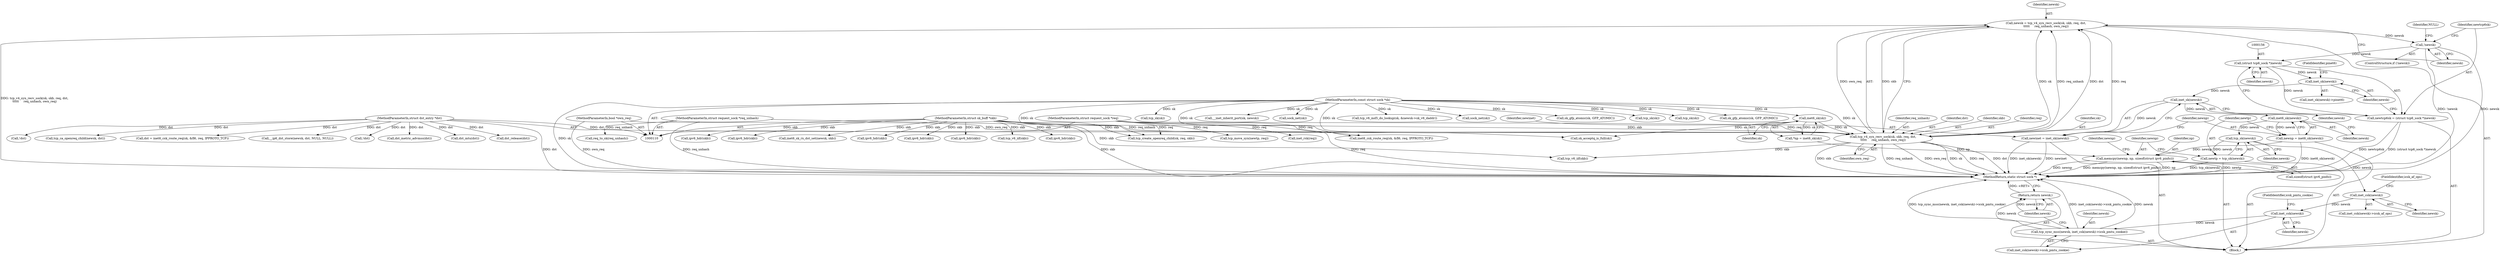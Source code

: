 digraph "0_linux_45f6fad84cc305103b28d73482b344d7f5b76f39_17@API" {
"1000139" [label="(Call,newsk = tcp_v4_syn_recv_sock(sk, skb, req, dst,\n\t\t\t\t\t     req_unhash, own_req))"];
"1000141" [label="(Call,tcp_v4_syn_recv_sock(sk, skb, req, dst,\n\t\t\t\t\t     req_unhash, own_req))"];
"1000123" [label="(Call,inet6_sk(sk))"];
"1000111" [label="(MethodParameterIn,const struct sock *sk)"];
"1000112" [label="(MethodParameterIn,struct sk_buff *skb)"];
"1000113" [label="(MethodParameterIn,struct request_sock *req)"];
"1000114" [label="(MethodParameterIn,struct dst_entry *dst)"];
"1000115" [label="(MethodParameterIn,struct request_sock *req_unhash)"];
"1000116" [label="(MethodParameterIn,bool *own_req)"];
"1000149" [label="(Call,!newsk)"];
"1000155" [label="(Call,(struct tcp6_sock *)newsk)"];
"1000153" [label="(Call,newtcp6sk = (struct tcp6_sock *)newsk)"];
"1000160" [label="(Call,inet_sk(newsk))"];
"1000169" [label="(Call,inet_sk(newsk))"];
"1000167" [label="(Call,newinet = inet_sk(newsk))"];
"1000173" [label="(Call,inet6_sk(newsk))"];
"1000171" [label="(Call,newnp = inet6_sk(newsk))"];
"1000179" [label="(Call,memcpy(newnp, np, sizeof(struct ipv6_pinfo)))"];
"1000177" [label="(Call,tcp_sk(newsk))"];
"1000175" [label="(Call,newtp = tcp_sk(newsk))"];
"1000193" [label="(Call,inet_csk(newsk))"];
"1000264" [label="(Call,inet_csk(newsk))"];
"1000261" [label="(Call,tcp_sync_mss(newsk, inet_csk(newsk)->icsk_pmtu_cookie))"];
"1000267" [label="(Return,return newsk;)"];
"1000193" [label="(Call,inet_csk(newsk))"];
"1000160" [label="(Call,inet_sk(newsk))"];
"1000173" [label="(Call,inet6_sk(newsk))"];
"1000430" [label="(Call,ipv6_hdr(skb))"];
"1000139" [label="(Call,newsk = tcp_v4_syn_recv_sock(sk, skb, req, dst,\n\t\t\t\t\t     req_unhash, own_req))"];
"1000295" [label="(Call,tcp_create_openreq_child(sk, req, skb))"];
"1000195" [label="(FieldIdentifier,icsk_af_ops)"];
"1000493" [label="(Call,dst_metric_advmss(dst))"];
"1000174" [label="(Identifier,newsk)"];
"1000149" [label="(Call,!newsk)"];
"1000541" [label="(Call,tcp_v6_md5_do_lookup(sk, &newsk->sk_v6_daddr))"];
"1000482" [label="(Call,tcp_ca_openreq_child(newsk, dst))"];
"1000169" [label="(Call,inet_sk(newsk))"];
"1000267" [label="(Return,return newsk;)"];
"1000186" [label="(Identifier,newnp)"];
"1000266" [label="(FieldIdentifier,icsk_pmtu_cookie)"];
"1000159" [label="(Call,inet_sk(newsk)->pinet6)"];
"1000640" [label="(Call,sock_net(sk))"];
"1000565" [label="(Call,sk_gfp_atomic(sk, GFP_ATOMIC))"];
"1000194" [label="(Identifier,newsk)"];
"1000519" [label="(Call,tcp_sk(sk))"];
"1000116" [label="(MethodParameterIn,bool *own_req)"];
"1000152" [label="(Identifier,NULL)"];
"1000154" [label="(Identifier,newtcp6sk)"];
"1000268" [label="(Identifier,newsk)"];
"1000264" [label="(Call,inet_csk(newsk))"];
"1000111" [label="(MethodParameterIn,const struct sock *sk)"];
"1000262" [label="(Identifier,newsk)"];
"1000148" [label="(ControlStructure,if (!newsk))"];
"1000283" [label="(Call,inet6_csk_route_req(sk, &fl6, req, IPPROTO_TCP))"];
"1000591" [label="(Call,tcp_move_syn(newtp, req))"];
"1000145" [label="(Identifier,dst)"];
"1000140" [label="(Identifier,newsk)"];
"1000178" [label="(Identifier,newsk)"];
"1000161" [label="(Identifier,newsk)"];
"1000141" [label="(Call,tcp_v4_syn_recv_sock(sk, skb, req, dst,\n\t\t\t\t\t     req_unhash, own_req))"];
"1000313" [label="(Call,inet6_sk_rx_dst_set(newsk, skb))"];
"1000281" [label="(Call,dst = inet6_csk_route_req(sk, &fl6, req, IPPROTO_TCP))"];
"1000192" [label="(Call,inet_csk(newsk)->icsk_af_ops)"];
"1000124" [label="(Identifier,sk)"];
"1000177" [label="(Call,tcp_sk(newsk))"];
"1000123" [label="(Call,inet6_sk(sk))"];
"1000233" [label="(Call,tcp_v6_iif(skb))"];
"1000153" [label="(Call,newtcp6sk = (struct tcp6_sock *)newsk)"];
"1000274" [label="(Call,sk_acceptq_is_full(sk))"];
"1000162" [label="(FieldIdentifier,pinet6)"];
"1000265" [label="(Identifier,newsk)"];
"1000645" [label="(MethodReturn,static struct sock *)"];
"1000150" [label="(Identifier,newsk)"];
"1000143" [label="(Identifier,skb)"];
"1000308" [label="(Call,__ip6_dst_store(newsk, dst, NULL, NULL))"];
"1000290" [label="(Call,!dst)"];
"1000172" [label="(Identifier,newnp)"];
"1000144" [label="(Identifier,req)"];
"1000182" [label="(Call,sizeof(struct ipv6_pinfo))"];
"1000121" [label="(Call,*np = inet6_sk(sk))"];
"1000114" [label="(MethodParameterIn,struct dst_entry *dst)"];
"1000167" [label="(Call,newinet = inet_sk(newsk))"];
"1000138" [label="(Block,)"];
"1000179" [label="(Call,memcpy(newnp, np, sizeof(struct ipv6_pinfo)))"];
"1000248" [label="(Call,ipv6_hdr(skb))"];
"1000487" [label="(Call,dst_mtu(dst))"];
"1000180" [label="(Identifier,newnp)"];
"1000263" [label="(Call,inet_csk(newsk)->icsk_pmtu_cookie)"];
"1000113" [label="(MethodParameterIn,struct request_sock *req)"];
"1000240" [label="(Call,ipv6_hdr(skb))"];
"1000422" [label="(Call,ipv6_hdr(skb))"];
"1000170" [label="(Identifier,newsk)"];
"1000168" [label="(Identifier,newinet)"];
"1000415" [label="(Call,tcp_v6_iif(skb))"];
"1000636" [label="(Call,dst_release(dst))"];
"1000271" [label="(Call,inet_rsk(req))"];
"1000499" [label="(Call,tcp_sk(sk))"];
"1000585" [label="(Call,req_to_sk(req_unhash))"];
"1000607" [label="(Call,sk_gfp_atomic(sk, GFP_ATOMIC))"];
"1000157" [label="(Identifier,newsk)"];
"1000278" [label="(Call,!dst)"];
"1000142" [label="(Identifier,sk)"];
"1000506" [label="(Call,tcp_sk(sk))"];
"1000176" [label="(Identifier,newtp)"];
"1000261" [label="(Call,tcp_sync_mss(newsk, inet_csk(newsk)->icsk_pmtu_cookie))"];
"1000570" [label="(Call,__inet_inherit_port(sk, newsk))"];
"1000632" [label="(Call,sock_net(sk))"];
"1000146" [label="(Identifier,req_unhash)"];
"1000259" [label="(Call,ipv6_hdr(skb))"];
"1000115" [label="(MethodParameterIn,struct request_sock *req_unhash)"];
"1000171" [label="(Call,newnp = inet6_sk(newsk))"];
"1000181" [label="(Identifier,np)"];
"1000147" [label="(Identifier,own_req)"];
"1000441" [label="(Call,ipv6_hdr(skb))"];
"1000155" [label="(Call,(struct tcp6_sock *)newsk)"];
"1000112" [label="(MethodParameterIn,struct sk_buff *skb)"];
"1000175" [label="(Call,newtp = tcp_sk(newsk))"];
"1000139" -> "1000138"  [label="AST: "];
"1000139" -> "1000141"  [label="CFG: "];
"1000140" -> "1000139"  [label="AST: "];
"1000141" -> "1000139"  [label="AST: "];
"1000150" -> "1000139"  [label="CFG: "];
"1000139" -> "1000645"  [label="DDG: tcp_v4_syn_recv_sock(sk, skb, req, dst,\n\t\t\t\t\t     req_unhash, own_req)"];
"1000141" -> "1000139"  [label="DDG: req"];
"1000141" -> "1000139"  [label="DDG: own_req"];
"1000141" -> "1000139"  [label="DDG: sk"];
"1000141" -> "1000139"  [label="DDG: req_unhash"];
"1000141" -> "1000139"  [label="DDG: dst"];
"1000141" -> "1000139"  [label="DDG: skb"];
"1000139" -> "1000149"  [label="DDG: newsk"];
"1000141" -> "1000147"  [label="CFG: "];
"1000142" -> "1000141"  [label="AST: "];
"1000143" -> "1000141"  [label="AST: "];
"1000144" -> "1000141"  [label="AST: "];
"1000145" -> "1000141"  [label="AST: "];
"1000146" -> "1000141"  [label="AST: "];
"1000147" -> "1000141"  [label="AST: "];
"1000141" -> "1000645"  [label="DDG: sk"];
"1000141" -> "1000645"  [label="DDG: req"];
"1000141" -> "1000645"  [label="DDG: dst"];
"1000141" -> "1000645"  [label="DDG: skb"];
"1000141" -> "1000645"  [label="DDG: req_unhash"];
"1000141" -> "1000645"  [label="DDG: own_req"];
"1000123" -> "1000141"  [label="DDG: sk"];
"1000111" -> "1000141"  [label="DDG: sk"];
"1000112" -> "1000141"  [label="DDG: skb"];
"1000113" -> "1000141"  [label="DDG: req"];
"1000114" -> "1000141"  [label="DDG: dst"];
"1000115" -> "1000141"  [label="DDG: req_unhash"];
"1000116" -> "1000141"  [label="DDG: own_req"];
"1000141" -> "1000233"  [label="DDG: skb"];
"1000123" -> "1000121"  [label="AST: "];
"1000123" -> "1000124"  [label="CFG: "];
"1000124" -> "1000123"  [label="AST: "];
"1000121" -> "1000123"  [label="CFG: "];
"1000123" -> "1000121"  [label="DDG: sk"];
"1000111" -> "1000123"  [label="DDG: sk"];
"1000123" -> "1000274"  [label="DDG: sk"];
"1000111" -> "1000110"  [label="AST: "];
"1000111" -> "1000645"  [label="DDG: sk"];
"1000111" -> "1000274"  [label="DDG: sk"];
"1000111" -> "1000283"  [label="DDG: sk"];
"1000111" -> "1000295"  [label="DDG: sk"];
"1000111" -> "1000499"  [label="DDG: sk"];
"1000111" -> "1000506"  [label="DDG: sk"];
"1000111" -> "1000519"  [label="DDG: sk"];
"1000111" -> "1000541"  [label="DDG: sk"];
"1000111" -> "1000565"  [label="DDG: sk"];
"1000111" -> "1000570"  [label="DDG: sk"];
"1000111" -> "1000607"  [label="DDG: sk"];
"1000111" -> "1000632"  [label="DDG: sk"];
"1000111" -> "1000640"  [label="DDG: sk"];
"1000112" -> "1000110"  [label="AST: "];
"1000112" -> "1000645"  [label="DDG: skb"];
"1000112" -> "1000233"  [label="DDG: skb"];
"1000112" -> "1000240"  [label="DDG: skb"];
"1000112" -> "1000248"  [label="DDG: skb"];
"1000112" -> "1000259"  [label="DDG: skb"];
"1000112" -> "1000295"  [label="DDG: skb"];
"1000112" -> "1000313"  [label="DDG: skb"];
"1000112" -> "1000415"  [label="DDG: skb"];
"1000112" -> "1000422"  [label="DDG: skb"];
"1000112" -> "1000430"  [label="DDG: skb"];
"1000112" -> "1000441"  [label="DDG: skb"];
"1000113" -> "1000110"  [label="AST: "];
"1000113" -> "1000645"  [label="DDG: req"];
"1000113" -> "1000271"  [label="DDG: req"];
"1000113" -> "1000283"  [label="DDG: req"];
"1000113" -> "1000295"  [label="DDG: req"];
"1000113" -> "1000591"  [label="DDG: req"];
"1000114" -> "1000110"  [label="AST: "];
"1000114" -> "1000645"  [label="DDG: dst"];
"1000114" -> "1000278"  [label="DDG: dst"];
"1000114" -> "1000281"  [label="DDG: dst"];
"1000114" -> "1000290"  [label="DDG: dst"];
"1000114" -> "1000308"  [label="DDG: dst"];
"1000114" -> "1000482"  [label="DDG: dst"];
"1000114" -> "1000487"  [label="DDG: dst"];
"1000114" -> "1000493"  [label="DDG: dst"];
"1000114" -> "1000636"  [label="DDG: dst"];
"1000115" -> "1000110"  [label="AST: "];
"1000115" -> "1000645"  [label="DDG: req_unhash"];
"1000115" -> "1000585"  [label="DDG: req_unhash"];
"1000116" -> "1000110"  [label="AST: "];
"1000116" -> "1000645"  [label="DDG: own_req"];
"1000149" -> "1000148"  [label="AST: "];
"1000149" -> "1000150"  [label="CFG: "];
"1000150" -> "1000149"  [label="AST: "];
"1000152" -> "1000149"  [label="CFG: "];
"1000154" -> "1000149"  [label="CFG: "];
"1000149" -> "1000645"  [label="DDG: !newsk"];
"1000149" -> "1000645"  [label="DDG: newsk"];
"1000149" -> "1000155"  [label="DDG: newsk"];
"1000155" -> "1000153"  [label="AST: "];
"1000155" -> "1000157"  [label="CFG: "];
"1000156" -> "1000155"  [label="AST: "];
"1000157" -> "1000155"  [label="AST: "];
"1000153" -> "1000155"  [label="CFG: "];
"1000155" -> "1000153"  [label="DDG: newsk"];
"1000155" -> "1000160"  [label="DDG: newsk"];
"1000153" -> "1000138"  [label="AST: "];
"1000154" -> "1000153"  [label="AST: "];
"1000161" -> "1000153"  [label="CFG: "];
"1000153" -> "1000645"  [label="DDG: (struct tcp6_sock *)newsk"];
"1000153" -> "1000645"  [label="DDG: newtcp6sk"];
"1000160" -> "1000159"  [label="AST: "];
"1000160" -> "1000161"  [label="CFG: "];
"1000161" -> "1000160"  [label="AST: "];
"1000162" -> "1000160"  [label="CFG: "];
"1000160" -> "1000169"  [label="DDG: newsk"];
"1000169" -> "1000167"  [label="AST: "];
"1000169" -> "1000170"  [label="CFG: "];
"1000170" -> "1000169"  [label="AST: "];
"1000167" -> "1000169"  [label="CFG: "];
"1000169" -> "1000167"  [label="DDG: newsk"];
"1000169" -> "1000173"  [label="DDG: newsk"];
"1000167" -> "1000138"  [label="AST: "];
"1000168" -> "1000167"  [label="AST: "];
"1000172" -> "1000167"  [label="CFG: "];
"1000167" -> "1000645"  [label="DDG: newinet"];
"1000167" -> "1000645"  [label="DDG: inet_sk(newsk)"];
"1000173" -> "1000171"  [label="AST: "];
"1000173" -> "1000174"  [label="CFG: "];
"1000174" -> "1000173"  [label="AST: "];
"1000171" -> "1000173"  [label="CFG: "];
"1000173" -> "1000171"  [label="DDG: newsk"];
"1000173" -> "1000177"  [label="DDG: newsk"];
"1000171" -> "1000138"  [label="AST: "];
"1000172" -> "1000171"  [label="AST: "];
"1000176" -> "1000171"  [label="CFG: "];
"1000171" -> "1000645"  [label="DDG: inet6_sk(newsk)"];
"1000171" -> "1000179"  [label="DDG: newnp"];
"1000179" -> "1000138"  [label="AST: "];
"1000179" -> "1000182"  [label="CFG: "];
"1000180" -> "1000179"  [label="AST: "];
"1000181" -> "1000179"  [label="AST: "];
"1000182" -> "1000179"  [label="AST: "];
"1000186" -> "1000179"  [label="CFG: "];
"1000179" -> "1000645"  [label="DDG: memcpy(newnp, np, sizeof(struct ipv6_pinfo))"];
"1000179" -> "1000645"  [label="DDG: np"];
"1000179" -> "1000645"  [label="DDG: newnp"];
"1000121" -> "1000179"  [label="DDG: np"];
"1000177" -> "1000175"  [label="AST: "];
"1000177" -> "1000178"  [label="CFG: "];
"1000178" -> "1000177"  [label="AST: "];
"1000175" -> "1000177"  [label="CFG: "];
"1000177" -> "1000175"  [label="DDG: newsk"];
"1000177" -> "1000193"  [label="DDG: newsk"];
"1000175" -> "1000138"  [label="AST: "];
"1000176" -> "1000175"  [label="AST: "];
"1000180" -> "1000175"  [label="CFG: "];
"1000175" -> "1000645"  [label="DDG: newtp"];
"1000175" -> "1000645"  [label="DDG: tcp_sk(newsk)"];
"1000193" -> "1000192"  [label="AST: "];
"1000193" -> "1000194"  [label="CFG: "];
"1000194" -> "1000193"  [label="AST: "];
"1000195" -> "1000193"  [label="CFG: "];
"1000193" -> "1000264"  [label="DDG: newsk"];
"1000264" -> "1000263"  [label="AST: "];
"1000264" -> "1000265"  [label="CFG: "];
"1000265" -> "1000264"  [label="AST: "];
"1000266" -> "1000264"  [label="CFG: "];
"1000264" -> "1000261"  [label="DDG: newsk"];
"1000261" -> "1000138"  [label="AST: "];
"1000261" -> "1000263"  [label="CFG: "];
"1000262" -> "1000261"  [label="AST: "];
"1000263" -> "1000261"  [label="AST: "];
"1000268" -> "1000261"  [label="CFG: "];
"1000261" -> "1000645"  [label="DDG: inet_csk(newsk)->icsk_pmtu_cookie"];
"1000261" -> "1000645"  [label="DDG: newsk"];
"1000261" -> "1000645"  [label="DDG: tcp_sync_mss(newsk, inet_csk(newsk)->icsk_pmtu_cookie)"];
"1000261" -> "1000267"  [label="DDG: newsk"];
"1000267" -> "1000138"  [label="AST: "];
"1000267" -> "1000268"  [label="CFG: "];
"1000268" -> "1000267"  [label="AST: "];
"1000645" -> "1000267"  [label="CFG: "];
"1000267" -> "1000645"  [label="DDG: <RET>"];
"1000268" -> "1000267"  [label="DDG: newsk"];
}
